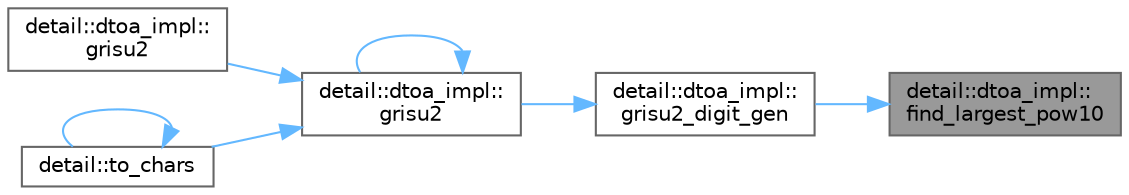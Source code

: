 digraph "detail::dtoa_impl::find_largest_pow10"
{
 // LATEX_PDF_SIZE
  bgcolor="transparent";
  edge [fontname=Helvetica,fontsize=10,labelfontname=Helvetica,labelfontsize=10];
  node [fontname=Helvetica,fontsize=10,shape=box,height=0.2,width=0.4];
  rankdir="RL";
  Node1 [id="Node000001",label="detail::dtoa_impl::\lfind_largest_pow10",height=0.2,width=0.4,color="gray40", fillcolor="grey60", style="filled", fontcolor="black",tooltip=" "];
  Node1 -> Node2 [id="edge1_Node000001_Node000002",dir="back",color="steelblue1",style="solid",tooltip=" "];
  Node2 [id="Node000002",label="detail::dtoa_impl::\lgrisu2_digit_gen",height=0.2,width=0.4,color="grey40", fillcolor="white", style="filled",URL="$namespacedetail_1_1dtoa__impl.html#ae877aa13ab872c99a1c614e5e1524807",tooltip=" "];
  Node2 -> Node3 [id="edge2_Node000002_Node000003",dir="back",color="steelblue1",style="solid",tooltip=" "];
  Node3 [id="Node000003",label="detail::dtoa_impl::\lgrisu2",height=0.2,width=0.4,color="grey40", fillcolor="white", style="filled",URL="$namespacedetail_1_1dtoa__impl.html#ad549352ed1a9676a092d143a2daa3dee",tooltip=" "];
  Node3 -> Node3 [id="edge3_Node000003_Node000003",dir="back",color="steelblue1",style="solid",tooltip=" "];
  Node3 -> Node4 [id="edge4_Node000003_Node000004",dir="back",color="steelblue1",style="solid",tooltip=" "];
  Node4 [id="Node000004",label="detail::dtoa_impl::\lgrisu2",height=0.2,width=0.4,color="grey40", fillcolor="white", style="filled",URL="$namespacedetail_1_1dtoa__impl.html#abdf6bc05c54068a5930f66c2e803e8b8",tooltip=" "];
  Node3 -> Node5 [id="edge5_Node000003_Node000005",dir="back",color="steelblue1",style="solid",tooltip=" "];
  Node5 [id="Node000005",label="detail::to_chars",height=0.2,width=0.4,color="grey40", fillcolor="white", style="filled",URL="$namespacedetail.html#a3f0588f1a546b169113e6e1e293168f4",tooltip="generates a decimal representation of the floating-point number value in [first, last)."];
  Node5 -> Node5 [id="edge6_Node000005_Node000005",dir="back",color="steelblue1",style="solid",tooltip=" "];
}
